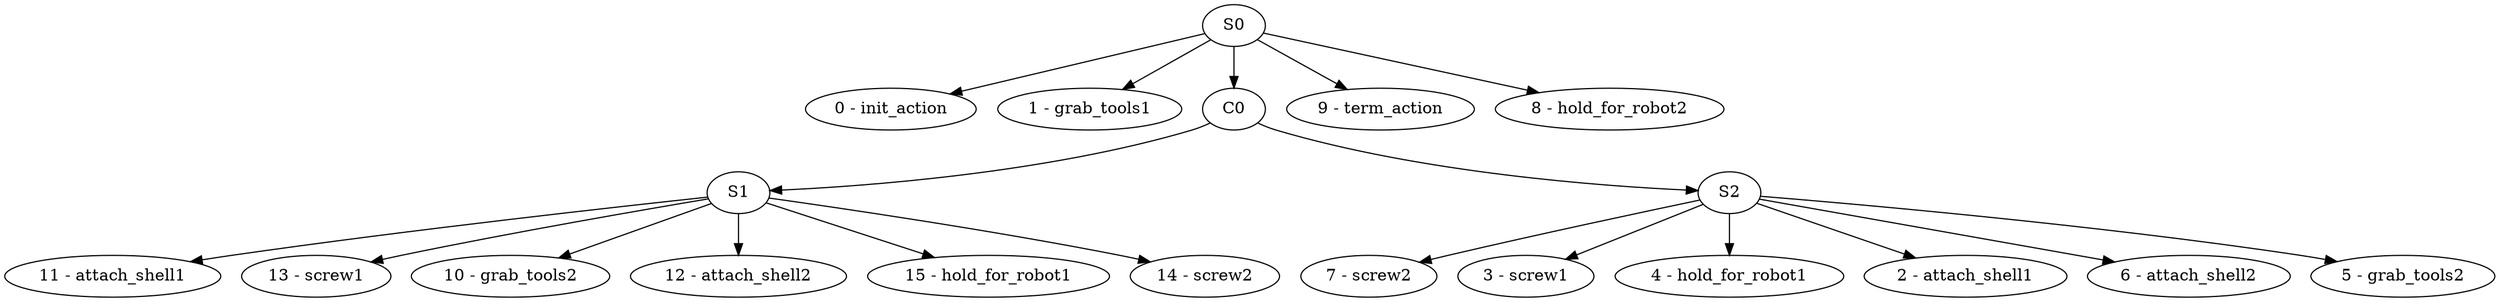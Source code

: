 strict digraph  {
node [ordering=out];
"0 - init_action" [htn_node_type=primitive];
"11 - attach_shell1" [htn_node_type=primitive];
"3 - screw1" [htn_node_type=primitive];
"4 - hold_for_robot1" [htn_node_type=primitive];
"5 - grab_tools2" [htn_node_type=primitive];
"6 - attach_shell2" [htn_node_type=primitive];
"9 - term_action" [htn_node_type=primitive];
C0 [htn_node_type=choice];
"14 - screw2" [htn_node_type=primitive];
S1 [htn_node_type=sequence];
"13 - screw1" [htn_node_type=primitive];
"7 - screw2" [htn_node_type=primitive];
S0 [htn_node_type=sequence];
"2 - attach_shell1" [htn_node_type=primitive];
"12 - attach_shell2" [htn_node_type=primitive];
"1 - grab_tools1" [htn_node_type=primitive];
"15 - hold_for_robot1" [htn_node_type=primitive];
S2 [htn_node_type=sequence];
"8 - hold_for_robot2" [htn_node_type=primitive];
"10 - grab_tools2" [htn_node_type=primitive];
C0 -> S1  [prob="0.5"];
C0 -> S2  [prob="0.5"];
S1 -> "11 - attach_shell1";
S1 -> "13 - screw1";
S1 -> "10 - grab_tools2";
S1 -> "12 - attach_shell2";
S1 -> "15 - hold_for_robot1";
S1 -> "14 - screw2";
S0 -> "0 - init_action";
S0 -> "1 - grab_tools1";
S0 -> C0;
S0 -> "9 - term_action";
S0 -> "8 - hold_for_robot2";
S2 -> "7 - screw2";
S2 -> "3 - screw1";
S2 -> "4 - hold_for_robot1";
S2 -> "2 - attach_shell1";
S2 -> "6 - attach_shell2";
S2 -> "5 - grab_tools2";
}
